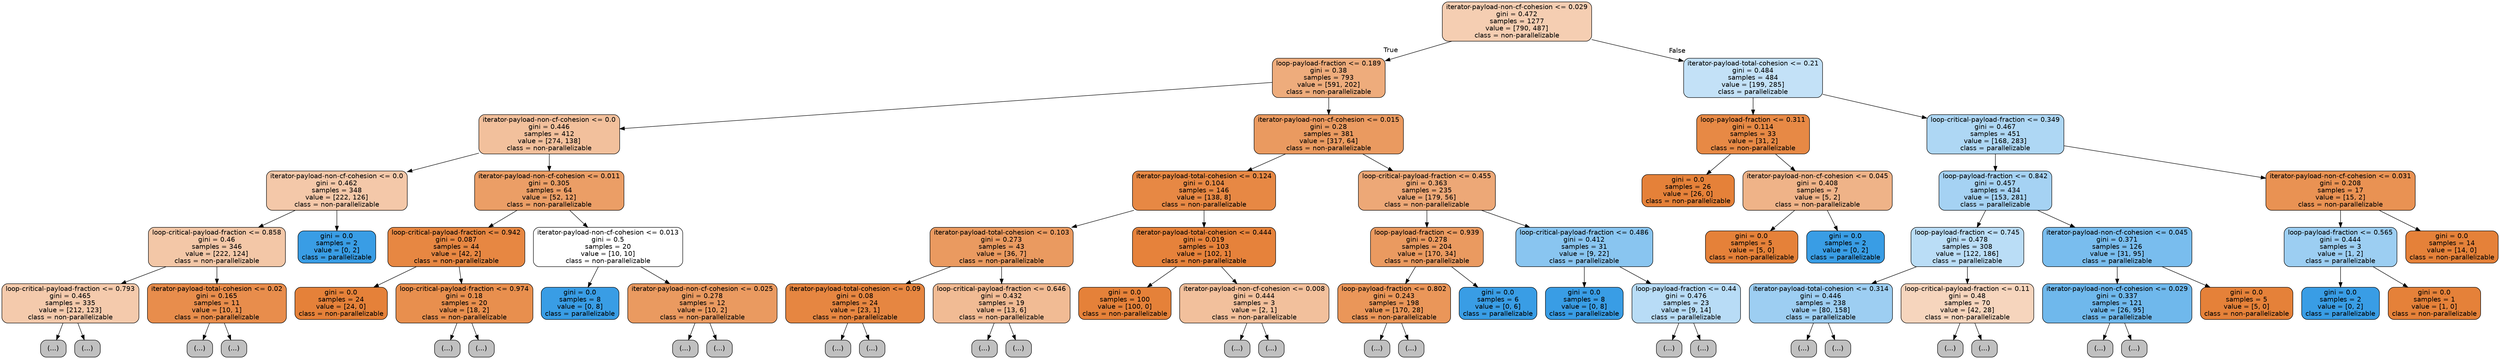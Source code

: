digraph Tree {
node [shape=box, style="filled, rounded", color="black", fontname=helvetica] ;
edge [fontname=helvetica] ;
0 [label="iterator-payload-non-cf-cohesion <= 0.029\ngini = 0.472\nsamples = 1277\nvalue = [790, 487]\nclass = non-parallelizable", fillcolor="#e5813962"] ;
1 [label="loop-payload-fraction <= 0.189\ngini = 0.38\nsamples = 793\nvalue = [591, 202]\nclass = non-parallelizable", fillcolor="#e58139a8"] ;
0 -> 1 [labeldistance=2.5, labelangle=45, headlabel="True"] ;
2 [label="iterator-payload-non-cf-cohesion <= 0.0\ngini = 0.446\nsamples = 412\nvalue = [274, 138]\nclass = non-parallelizable", fillcolor="#e581397f"] ;
1 -> 2 ;
3 [label="iterator-payload-non-cf-cohesion <= 0.0\ngini = 0.462\nsamples = 348\nvalue = [222, 126]\nclass = non-parallelizable", fillcolor="#e581396e"] ;
2 -> 3 ;
4 [label="loop-critical-payload-fraction <= 0.858\ngini = 0.46\nsamples = 346\nvalue = [222, 124]\nclass = non-parallelizable", fillcolor="#e5813971"] ;
3 -> 4 ;
5 [label="loop-critical-payload-fraction <= 0.793\ngini = 0.465\nsamples = 335\nvalue = [212, 123]\nclass = non-parallelizable", fillcolor="#e581396b"] ;
4 -> 5 ;
6 [label="(...)", fillcolor="#C0C0C0"] ;
5 -> 6 ;
87 [label="(...)", fillcolor="#C0C0C0"] ;
5 -> 87 ;
96 [label="iterator-payload-total-cohesion <= 0.02\ngini = 0.165\nsamples = 11\nvalue = [10, 1]\nclass = non-parallelizable", fillcolor="#e58139e6"] ;
4 -> 96 ;
97 [label="(...)", fillcolor="#C0C0C0"] ;
96 -> 97 ;
98 [label="(...)", fillcolor="#C0C0C0"] ;
96 -> 98 ;
99 [label="gini = 0.0\nsamples = 2\nvalue = [0, 2]\nclass = parallelizable", fillcolor="#399de5ff"] ;
3 -> 99 ;
100 [label="iterator-payload-non-cf-cohesion <= 0.011\ngini = 0.305\nsamples = 64\nvalue = [52, 12]\nclass = non-parallelizable", fillcolor="#e58139c4"] ;
2 -> 100 ;
101 [label="loop-critical-payload-fraction <= 0.942\ngini = 0.087\nsamples = 44\nvalue = [42, 2]\nclass = non-parallelizable", fillcolor="#e58139f3"] ;
100 -> 101 ;
102 [label="gini = 0.0\nsamples = 24\nvalue = [24, 0]\nclass = non-parallelizable", fillcolor="#e58139ff"] ;
101 -> 102 ;
103 [label="loop-critical-payload-fraction <= 0.974\ngini = 0.18\nsamples = 20\nvalue = [18, 2]\nclass = non-parallelizable", fillcolor="#e58139e3"] ;
101 -> 103 ;
104 [label="(...)", fillcolor="#C0C0C0"] ;
103 -> 104 ;
105 [label="(...)", fillcolor="#C0C0C0"] ;
103 -> 105 ;
110 [label="iterator-payload-non-cf-cohesion <= 0.013\ngini = 0.5\nsamples = 20\nvalue = [10, 10]\nclass = non-parallelizable", fillcolor="#e5813900"] ;
100 -> 110 ;
111 [label="gini = 0.0\nsamples = 8\nvalue = [0, 8]\nclass = parallelizable", fillcolor="#399de5ff"] ;
110 -> 111 ;
112 [label="iterator-payload-non-cf-cohesion <= 0.025\ngini = 0.278\nsamples = 12\nvalue = [10, 2]\nclass = non-parallelizable", fillcolor="#e58139cc"] ;
110 -> 112 ;
113 [label="(...)", fillcolor="#C0C0C0"] ;
112 -> 113 ;
114 [label="(...)", fillcolor="#C0C0C0"] ;
112 -> 114 ;
115 [label="iterator-payload-non-cf-cohesion <= 0.015\ngini = 0.28\nsamples = 381\nvalue = [317, 64]\nclass = non-parallelizable", fillcolor="#e58139cc"] ;
1 -> 115 ;
116 [label="iterator-payload-total-cohesion <= 0.124\ngini = 0.104\nsamples = 146\nvalue = [138, 8]\nclass = non-parallelizable", fillcolor="#e58139f0"] ;
115 -> 116 ;
117 [label="iterator-payload-total-cohesion <= 0.103\ngini = 0.273\nsamples = 43\nvalue = [36, 7]\nclass = non-parallelizable", fillcolor="#e58139cd"] ;
116 -> 117 ;
118 [label="iterator-payload-total-cohesion <= 0.09\ngini = 0.08\nsamples = 24\nvalue = [23, 1]\nclass = non-parallelizable", fillcolor="#e58139f4"] ;
117 -> 118 ;
119 [label="(...)", fillcolor="#C0C0C0"] ;
118 -> 119 ;
120 [label="(...)", fillcolor="#C0C0C0"] ;
118 -> 120 ;
125 [label="loop-critical-payload-fraction <= 0.646\ngini = 0.432\nsamples = 19\nvalue = [13, 6]\nclass = non-parallelizable", fillcolor="#e5813989"] ;
117 -> 125 ;
126 [label="(...)", fillcolor="#C0C0C0"] ;
125 -> 126 ;
131 [label="(...)", fillcolor="#C0C0C0"] ;
125 -> 131 ;
136 [label="iterator-payload-total-cohesion <= 0.444\ngini = 0.019\nsamples = 103\nvalue = [102, 1]\nclass = non-parallelizable", fillcolor="#e58139fc"] ;
116 -> 136 ;
137 [label="gini = 0.0\nsamples = 100\nvalue = [100, 0]\nclass = non-parallelizable", fillcolor="#e58139ff"] ;
136 -> 137 ;
138 [label="iterator-payload-non-cf-cohesion <= 0.008\ngini = 0.444\nsamples = 3\nvalue = [2, 1]\nclass = non-parallelizable", fillcolor="#e581397f"] ;
136 -> 138 ;
139 [label="(...)", fillcolor="#C0C0C0"] ;
138 -> 139 ;
140 [label="(...)", fillcolor="#C0C0C0"] ;
138 -> 140 ;
141 [label="loop-critical-payload-fraction <= 0.455\ngini = 0.363\nsamples = 235\nvalue = [179, 56]\nclass = non-parallelizable", fillcolor="#e58139af"] ;
115 -> 141 ;
142 [label="loop-payload-fraction <= 0.939\ngini = 0.278\nsamples = 204\nvalue = [170, 34]\nclass = non-parallelizable", fillcolor="#e58139cc"] ;
141 -> 142 ;
143 [label="loop-payload-fraction <= 0.802\ngini = 0.243\nsamples = 198\nvalue = [170, 28]\nclass = non-parallelizable", fillcolor="#e58139d5"] ;
142 -> 143 ;
144 [label="(...)", fillcolor="#C0C0C0"] ;
143 -> 144 ;
191 [label="(...)", fillcolor="#C0C0C0"] ;
143 -> 191 ;
206 [label="gini = 0.0\nsamples = 6\nvalue = [0, 6]\nclass = parallelizable", fillcolor="#399de5ff"] ;
142 -> 206 ;
207 [label="loop-critical-payload-fraction <= 0.486\ngini = 0.412\nsamples = 31\nvalue = [9, 22]\nclass = parallelizable", fillcolor="#399de597"] ;
141 -> 207 ;
208 [label="gini = 0.0\nsamples = 8\nvalue = [0, 8]\nclass = parallelizable", fillcolor="#399de5ff"] ;
207 -> 208 ;
209 [label="loop-payload-fraction <= 0.44\ngini = 0.476\nsamples = 23\nvalue = [9, 14]\nclass = parallelizable", fillcolor="#399de55b"] ;
207 -> 209 ;
210 [label="(...)", fillcolor="#C0C0C0"] ;
209 -> 210 ;
221 [label="(...)", fillcolor="#C0C0C0"] ;
209 -> 221 ;
222 [label="iterator-payload-total-cohesion <= 0.21\ngini = 0.484\nsamples = 484\nvalue = [199, 285]\nclass = parallelizable", fillcolor="#399de54d"] ;
0 -> 222 [labeldistance=2.5, labelangle=-45, headlabel="False"] ;
223 [label="loop-payload-fraction <= 0.311\ngini = 0.114\nsamples = 33\nvalue = [31, 2]\nclass = non-parallelizable", fillcolor="#e58139ef"] ;
222 -> 223 ;
224 [label="gini = 0.0\nsamples = 26\nvalue = [26, 0]\nclass = non-parallelizable", fillcolor="#e58139ff"] ;
223 -> 224 ;
225 [label="iterator-payload-non-cf-cohesion <= 0.045\ngini = 0.408\nsamples = 7\nvalue = [5, 2]\nclass = non-parallelizable", fillcolor="#e5813999"] ;
223 -> 225 ;
226 [label="gini = 0.0\nsamples = 5\nvalue = [5, 0]\nclass = non-parallelizable", fillcolor="#e58139ff"] ;
225 -> 226 ;
227 [label="gini = 0.0\nsamples = 2\nvalue = [0, 2]\nclass = parallelizable", fillcolor="#399de5ff"] ;
225 -> 227 ;
228 [label="loop-critical-payload-fraction <= 0.349\ngini = 0.467\nsamples = 451\nvalue = [168, 283]\nclass = parallelizable", fillcolor="#399de568"] ;
222 -> 228 ;
229 [label="loop-payload-fraction <= 0.842\ngini = 0.457\nsamples = 434\nvalue = [153, 281]\nclass = parallelizable", fillcolor="#399de574"] ;
228 -> 229 ;
230 [label="loop-payload-fraction <= 0.745\ngini = 0.478\nsamples = 308\nvalue = [122, 186]\nclass = parallelizable", fillcolor="#399de558"] ;
229 -> 230 ;
231 [label="iterator-payload-total-cohesion <= 0.314\ngini = 0.446\nsamples = 238\nvalue = [80, 158]\nclass = parallelizable", fillcolor="#399de57e"] ;
230 -> 231 ;
232 [label="(...)", fillcolor="#C0C0C0"] ;
231 -> 232 ;
275 [label="(...)", fillcolor="#C0C0C0"] ;
231 -> 275 ;
322 [label="loop-critical-payload-fraction <= 0.11\ngini = 0.48\nsamples = 70\nvalue = [42, 28]\nclass = non-parallelizable", fillcolor="#e5813955"] ;
230 -> 322 ;
323 [label="(...)", fillcolor="#C0C0C0"] ;
322 -> 323 ;
346 [label="(...)", fillcolor="#C0C0C0"] ;
322 -> 346 ;
353 [label="iterator-payload-non-cf-cohesion <= 0.045\ngini = 0.371\nsamples = 126\nvalue = [31, 95]\nclass = parallelizable", fillcolor="#399de5ac"] ;
229 -> 353 ;
354 [label="iterator-payload-non-cf-cohesion <= 0.029\ngini = 0.337\nsamples = 121\nvalue = [26, 95]\nclass = parallelizable", fillcolor="#399de5b9"] ;
353 -> 354 ;
355 [label="(...)", fillcolor="#C0C0C0"] ;
354 -> 355 ;
362 [label="(...)", fillcolor="#C0C0C0"] ;
354 -> 362 ;
387 [label="gini = 0.0\nsamples = 5\nvalue = [5, 0]\nclass = non-parallelizable", fillcolor="#e58139ff"] ;
353 -> 387 ;
388 [label="iterator-payload-non-cf-cohesion <= 0.031\ngini = 0.208\nsamples = 17\nvalue = [15, 2]\nclass = non-parallelizable", fillcolor="#e58139dd"] ;
228 -> 388 ;
389 [label="loop-payload-fraction <= 0.565\ngini = 0.444\nsamples = 3\nvalue = [1, 2]\nclass = parallelizable", fillcolor="#399de57f"] ;
388 -> 389 ;
390 [label="gini = 0.0\nsamples = 2\nvalue = [0, 2]\nclass = parallelizable", fillcolor="#399de5ff"] ;
389 -> 390 ;
391 [label="gini = 0.0\nsamples = 1\nvalue = [1, 0]\nclass = non-parallelizable", fillcolor="#e58139ff"] ;
389 -> 391 ;
392 [label="gini = 0.0\nsamples = 14\nvalue = [14, 0]\nclass = non-parallelizable", fillcolor="#e58139ff"] ;
388 -> 392 ;
}